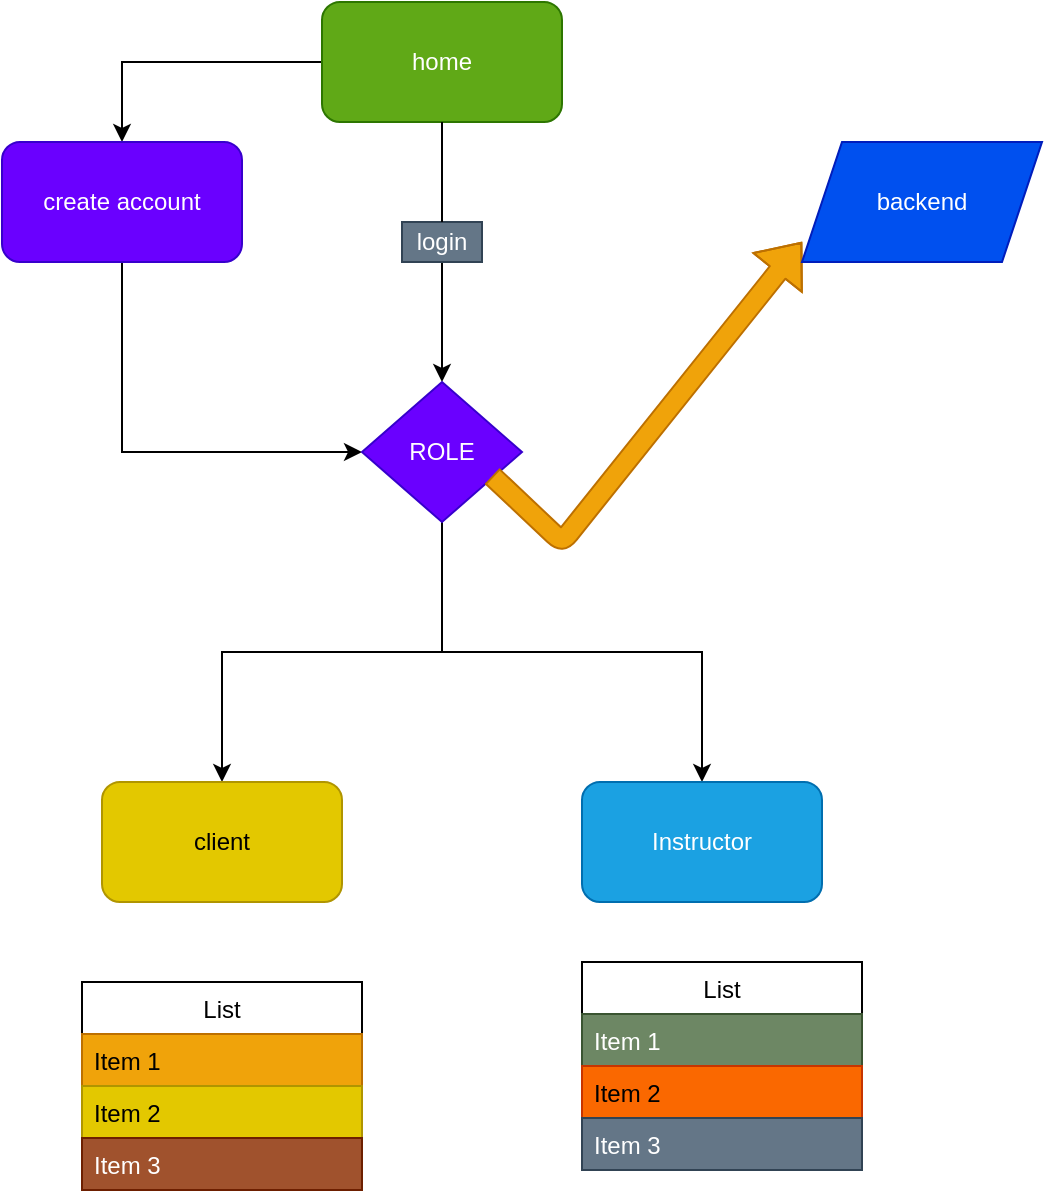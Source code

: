 <mxfile version="14.7.4" type="embed"><diagram id="T-loxPNejfTpdRR0Fc-q" name="Page-1"><mxGraphModel dx="925" dy="633" grid="1" gridSize="10" guides="1" tooltips="1" connect="1" arrows="1" fold="1" page="1" pageScale="1" pageWidth="850" pageHeight="1100" math="0" shadow="0"><root><mxCell id="0"/><mxCell id="1" parent="0"/><mxCell id="7" style="edgeStyle=orthogonalEdgeStyle;rounded=0;orthogonalLoop=1;jettySize=auto;html=1;exitX=0;exitY=0.5;exitDx=0;exitDy=0;" edge="1" parent="1" source="2" target="6"><mxGeometry relative="1" as="geometry"/></mxCell><mxCell id="11" style="edgeStyle=orthogonalEdgeStyle;rounded=0;orthogonalLoop=1;jettySize=auto;html=1;exitX=0.5;exitY=1;exitDx=0;exitDy=0;entryX=0.5;entryY=0;entryDx=0;entryDy=0;startArrow=none;" edge="1" parent="1" source="20" target="9"><mxGeometry relative="1" as="geometry"/></mxCell><mxCell id="2" value="home" style="rounded=1;whiteSpace=wrap;html=1;fillColor=#60a917;strokeColor=#2D7600;fontColor=#ffffff;" vertex="1" parent="1"><mxGeometry x="200" y="50" width="120" height="60" as="geometry"/></mxCell><mxCell id="10" style="edgeStyle=orthogonalEdgeStyle;rounded=0;orthogonalLoop=1;jettySize=auto;html=1;exitX=0.5;exitY=1;exitDx=0;exitDy=0;entryX=0;entryY=0.5;entryDx=0;entryDy=0;" edge="1" parent="1" source="6" target="9"><mxGeometry relative="1" as="geometry"/></mxCell><mxCell id="6" value="create account" style="rounded=1;whiteSpace=wrap;html=1;fillColor=#6a00ff;strokeColor=#3700CC;fontColor=#ffffff;" vertex="1" parent="1"><mxGeometry x="40" y="120" width="120" height="60" as="geometry"/></mxCell><mxCell id="15" style="edgeStyle=orthogonalEdgeStyle;rounded=0;orthogonalLoop=1;jettySize=auto;html=1;exitX=0.5;exitY=1;exitDx=0;exitDy=0;" edge="1" parent="1" source="9" target="14"><mxGeometry relative="1" as="geometry"/></mxCell><mxCell id="18" style="edgeStyle=orthogonalEdgeStyle;rounded=0;orthogonalLoop=1;jettySize=auto;html=1;exitX=0.5;exitY=1;exitDx=0;exitDy=0;" edge="1" parent="1" source="9" target="17"><mxGeometry relative="1" as="geometry"/></mxCell><mxCell id="9" value="&lt;span&gt;ROLE&lt;/span&gt;" style="rhombus;whiteSpace=wrap;html=1;fillColor=#6a00ff;strokeColor=#3700CC;fontColor=#ffffff;" vertex="1" parent="1"><mxGeometry x="220" y="240" width="80" height="70" as="geometry"/></mxCell><mxCell id="14" value="client" style="rounded=1;whiteSpace=wrap;html=1;fillColor=#e3c800;strokeColor=#B09500;fontColor=#000000;" vertex="1" parent="1"><mxGeometry x="90" y="440" width="120" height="60" as="geometry"/></mxCell><mxCell id="17" value="Instructor" style="rounded=1;whiteSpace=wrap;html=1;fillColor=#1ba1e2;strokeColor=#006EAF;fontColor=#ffffff;" vertex="1" parent="1"><mxGeometry x="330" y="440" width="120" height="60" as="geometry"/></mxCell><mxCell id="20" value="login" style="text;html=1;strokeColor=#314354;fillColor=#647687;align=center;verticalAlign=middle;whiteSpace=wrap;rounded=0;fontColor=#ffffff;" vertex="1" parent="1"><mxGeometry x="240" y="160" width="40" height="20" as="geometry"/></mxCell><mxCell id="21" value="" style="edgeStyle=orthogonalEdgeStyle;rounded=0;orthogonalLoop=1;jettySize=auto;html=1;exitX=0.5;exitY=1;exitDx=0;exitDy=0;entryX=0.5;entryY=0;entryDx=0;entryDy=0;endArrow=none;" edge="1" parent="1" source="2" target="20"><mxGeometry relative="1" as="geometry"><mxPoint x="260" y="110" as="sourcePoint"/><mxPoint x="260" y="240" as="targetPoint"/></mxGeometry></mxCell><mxCell id="29" value="" style="shape=flexArrow;endArrow=classic;html=1;exitX=0.813;exitY=0.671;exitDx=0;exitDy=0;exitPerimeter=0;fillColor=#f0a30a;strokeColor=#BD7000;" edge="1" parent="1" source="9"><mxGeometry width="50" height="50" relative="1" as="geometry"><mxPoint x="300" y="290" as="sourcePoint"/><mxPoint x="440" y="170" as="targetPoint"/><Array as="points"><mxPoint x="320" y="320"/></Array></mxGeometry></mxCell><mxCell id="31" value="backend" style="shape=parallelogram;perimeter=parallelogramPerimeter;whiteSpace=wrap;html=1;fixedSize=1;fillColor=#0050ef;strokeColor=#001DBC;fontColor=#ffffff;" vertex="1" parent="1"><mxGeometry x="440" y="120" width="120" height="60" as="geometry"/></mxCell><mxCell id="32" value="List" style="swimlane;fontStyle=0;childLayout=stackLayout;horizontal=1;startSize=26;horizontalStack=0;resizeParent=1;resizeParentMax=0;resizeLast=0;collapsible=1;marginBottom=0;" vertex="1" parent="1"><mxGeometry x="80" y="540" width="140" height="104" as="geometry"/></mxCell><mxCell id="33" value="Item 1" style="text;strokeColor=#BD7000;fillColor=#f0a30a;align=left;verticalAlign=top;spacingLeft=4;spacingRight=4;overflow=hidden;rotatable=0;points=[[0,0.5],[1,0.5]];portConstraint=eastwest;fontColor=#000000;" vertex="1" parent="32"><mxGeometry y="26" width="140" height="26" as="geometry"/></mxCell><mxCell id="34" value="Item 2" style="text;strokeColor=#B09500;fillColor=#e3c800;align=left;verticalAlign=top;spacingLeft=4;spacingRight=4;overflow=hidden;rotatable=0;points=[[0,0.5],[1,0.5]];portConstraint=eastwest;fontColor=#000000;" vertex="1" parent="32"><mxGeometry y="52" width="140" height="26" as="geometry"/></mxCell><mxCell id="35" value="Item 3" style="text;strokeColor=#6D1F00;fillColor=#a0522d;align=left;verticalAlign=top;spacingLeft=4;spacingRight=4;overflow=hidden;rotatable=0;points=[[0,0.5],[1,0.5]];portConstraint=eastwest;fontColor=#ffffff;" vertex="1" parent="32"><mxGeometry y="78" width="140" height="26" as="geometry"/></mxCell><mxCell id="36" value="List" style="swimlane;fontStyle=0;childLayout=stackLayout;horizontal=1;startSize=26;horizontalStack=0;resizeParent=1;resizeParentMax=0;resizeLast=0;collapsible=1;marginBottom=0;" vertex="1" parent="1"><mxGeometry x="330" y="530" width="140" height="104" as="geometry"/></mxCell><mxCell id="37" value="Item 1" style="text;strokeColor=#3A5431;fillColor=#6d8764;align=left;verticalAlign=top;spacingLeft=4;spacingRight=4;overflow=hidden;rotatable=0;points=[[0,0.5],[1,0.5]];portConstraint=eastwest;fontColor=#ffffff;" vertex="1" parent="36"><mxGeometry y="26" width="140" height="26" as="geometry"/></mxCell><mxCell id="38" value="Item 2" style="text;strokeColor=#C73500;fillColor=#fa6800;align=left;verticalAlign=top;spacingLeft=4;spacingRight=4;overflow=hidden;rotatable=0;points=[[0,0.5],[1,0.5]];portConstraint=eastwest;fontColor=#000000;" vertex="1" parent="36"><mxGeometry y="52" width="140" height="26" as="geometry"/></mxCell><mxCell id="39" value="Item 3" style="text;strokeColor=#314354;fillColor=#647687;align=left;verticalAlign=top;spacingLeft=4;spacingRight=4;overflow=hidden;rotatable=0;points=[[0,0.5],[1,0.5]];portConstraint=eastwest;fontColor=#ffffff;" vertex="1" parent="36"><mxGeometry y="78" width="140" height="26" as="geometry"/></mxCell></root></mxGraphModel></diagram></mxfile>